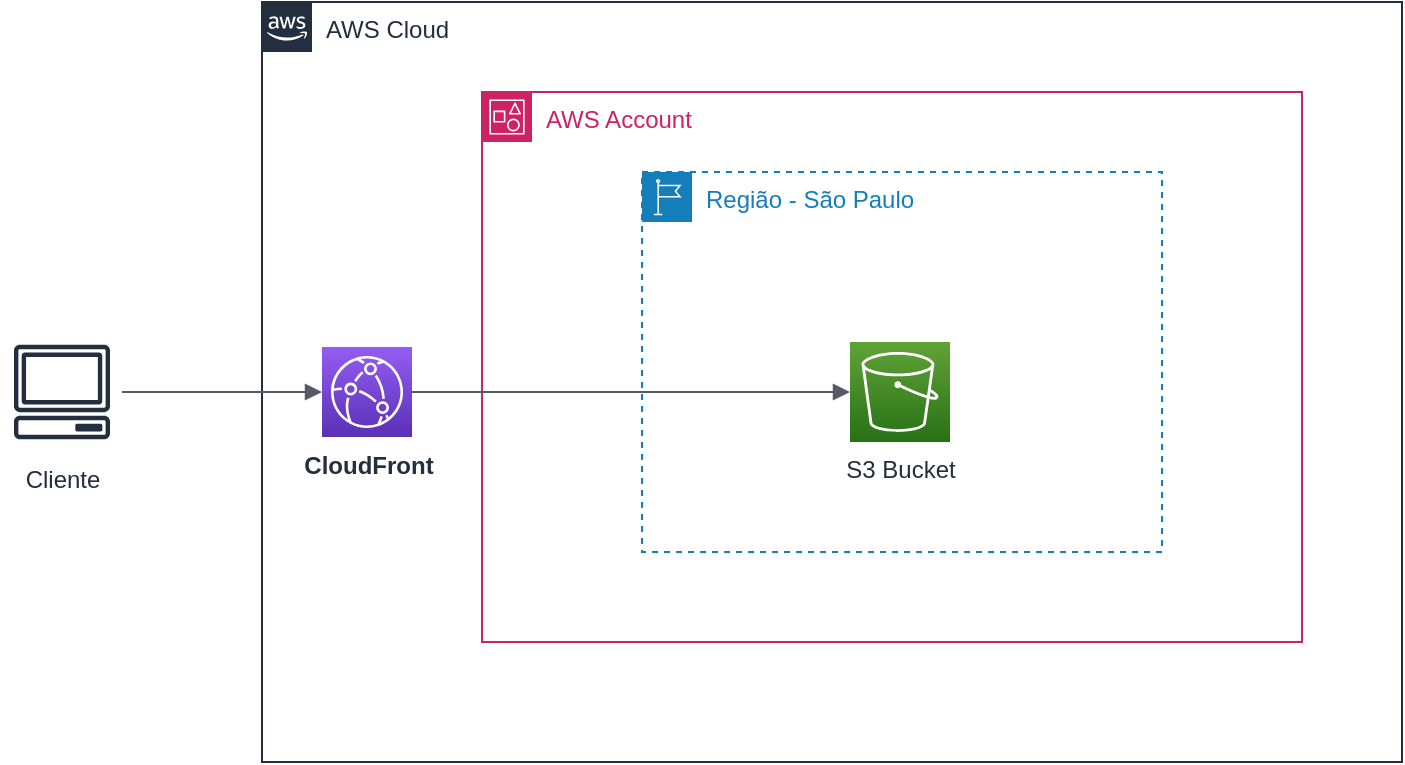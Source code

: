<mxfile version="21.3.4" type="github">
  <diagram name="Página-1" id="4kYJIgVwhtvJx6Es7b7m">
    <mxGraphModel dx="1707" dy="452" grid="1" gridSize="10" guides="1" tooltips="1" connect="1" arrows="1" fold="1" page="1" pageScale="1" pageWidth="827" pageHeight="1169" math="0" shadow="0">
      <root>
        <mxCell id="0" />
        <mxCell id="1" parent="0" />
        <mxCell id="dVdSVSiUS6Um-pE8_g3L-1" value="AWS Cloud" style="points=[[0,0],[0.25,0],[0.5,0],[0.75,0],[1,0],[1,0.25],[1,0.5],[1,0.75],[1,1],[0.75,1],[0.5,1],[0.25,1],[0,1],[0,0.75],[0,0.5],[0,0.25]];outlineConnect=0;gradientColor=none;html=1;whiteSpace=wrap;fontSize=12;fontStyle=0;container=1;pointerEvents=0;collapsible=0;recursiveResize=0;shape=mxgraph.aws4.group;grIcon=mxgraph.aws4.group_aws_cloud_alt;strokeColor=#232F3E;fillColor=none;verticalAlign=top;align=left;spacingLeft=30;fontColor=#232F3E;dashed=0;" parent="1" vertex="1">
          <mxGeometry x="120" y="30" width="570" height="380" as="geometry" />
        </mxCell>
        <mxCell id="30GgnprbSXJ40MF0VfQb-4" value="&lt;b style=&quot;font-size: 12px;&quot;&gt;CloudFront&lt;/b&gt;" style="sketch=0;points=[[0,0,0],[0.25,0,0],[0.5,0,0],[0.75,0,0],[1,0,0],[0,1,0],[0.25,1,0],[0.5,1,0],[0.75,1,0],[1,1,0],[0,0.25,0],[0,0.5,0],[0,0.75,0],[1,0.25,0],[1,0.5,0],[1,0.75,0]];outlineConnect=0;fontColor=#232F3E;gradientColor=#945DF2;gradientDirection=north;fillColor=#5A30B5;strokeColor=#ffffff;dashed=0;verticalLabelPosition=bottom;verticalAlign=top;align=center;html=1;fontSize=12;fontStyle=0;aspect=fixed;shape=mxgraph.aws4.resourceIcon;resIcon=mxgraph.aws4.cloudfront;" parent="dVdSVSiUS6Um-pE8_g3L-1" vertex="1">
          <mxGeometry x="30" y="172.5" width="45" height="45" as="geometry" />
        </mxCell>
        <mxCell id="0uBp9g7zA9uXLm5McUXL-1" value="AWS Account" style="points=[[0,0],[0.25,0],[0.5,0],[0.75,0],[1,0],[1,0.25],[1,0.5],[1,0.75],[1,1],[0.75,1],[0.5,1],[0.25,1],[0,1],[0,0.75],[0,0.5],[0,0.25]];outlineConnect=0;gradientColor=none;html=1;whiteSpace=wrap;fontSize=12;fontStyle=0;container=1;pointerEvents=0;collapsible=0;recursiveResize=0;shape=mxgraph.aws4.group;grIcon=mxgraph.aws4.group_account;strokeColor=#CD2264;fillColor=none;verticalAlign=top;align=left;spacingLeft=30;fontColor=#CD2264;dashed=0;" parent="dVdSVSiUS6Um-pE8_g3L-1" vertex="1">
          <mxGeometry x="110" y="45" width="410" height="275" as="geometry" />
        </mxCell>
        <mxCell id="0uBp9g7zA9uXLm5McUXL-3" value="Região - São Paulo" style="points=[[0,0],[0.25,0],[0.5,0],[0.75,0],[1,0],[1,0.25],[1,0.5],[1,0.75],[1,1],[0.75,1],[0.5,1],[0.25,1],[0,1],[0,0.75],[0,0.5],[0,0.25]];outlineConnect=0;gradientColor=none;html=1;whiteSpace=wrap;fontSize=12;fontStyle=0;container=1;pointerEvents=0;collapsible=0;recursiveResize=0;shape=mxgraph.aws4.group;grIcon=mxgraph.aws4.group_region;strokeColor=#147EBA;fillColor=none;verticalAlign=top;align=left;spacingLeft=30;fontColor=#147EBA;dashed=1;" parent="0uBp9g7zA9uXLm5McUXL-1" vertex="1">
          <mxGeometry x="80" y="40" width="260" height="190" as="geometry" />
        </mxCell>
        <mxCell id="EvQTGPPMr4rSHcrHuGFf-1" value="S3 Bucket" style="sketch=0;points=[[0,0,0],[0.25,0,0],[0.5,0,0],[0.75,0,0],[1,0,0],[0,1,0],[0.25,1,0],[0.5,1,0],[0.75,1,0],[1,1,0],[0,0.25,0],[0,0.5,0],[0,0.75,0],[1,0.25,0],[1,0.5,0],[1,0.75,0]];outlineConnect=0;fontColor=#232F3E;gradientColor=#60A337;gradientDirection=north;fillColor=#277116;strokeColor=#ffffff;dashed=0;verticalLabelPosition=bottom;verticalAlign=top;align=center;html=1;fontSize=12;fontStyle=0;aspect=fixed;shape=mxgraph.aws4.resourceIcon;resIcon=mxgraph.aws4.s3;" vertex="1" parent="0uBp9g7zA9uXLm5McUXL-3">
          <mxGeometry x="104" y="85" width="50" height="50" as="geometry" />
        </mxCell>
        <mxCell id="30GgnprbSXJ40MF0VfQb-5" value="" style="edgeStyle=orthogonalEdgeStyle;html=1;endArrow=block;elbow=vertical;startArrow=none;endFill=1;strokeColor=#545B64;rounded=0;entryX=0;entryY=0.5;entryDx=0;entryDy=0;entryPerimeter=0;" parent="dVdSVSiUS6Um-pE8_g3L-1" source="30GgnprbSXJ40MF0VfQb-4" target="EvQTGPPMr4rSHcrHuGFf-1" edge="1">
          <mxGeometry width="100" relative="1" as="geometry">
            <mxPoint x="373" y="260" as="sourcePoint" />
            <mxPoint x="310" y="195" as="targetPoint" />
          </mxGeometry>
        </mxCell>
        <mxCell id="30GgnprbSXJ40MF0VfQb-2" value="" style="edgeStyle=orthogonalEdgeStyle;html=1;endArrow=block;elbow=vertical;startArrow=none;endFill=1;strokeColor=#545B64;rounded=0;" parent="1" source="0uBp9g7zA9uXLm5McUXL-2" target="30GgnprbSXJ40MF0VfQb-4" edge="1">
          <mxGeometry width="100" relative="1" as="geometry">
            <mxPoint x="107" y="240" as="sourcePoint" />
            <mxPoint x="207" y="220" as="targetPoint" />
            <Array as="points" />
          </mxGeometry>
        </mxCell>
        <mxCell id="0uBp9g7zA9uXLm5McUXL-2" value="Cliente" style="sketch=0;outlineConnect=0;fontColor=#232F3E;gradientColor=none;strokeColor=#232F3E;fillColor=#ffffff;dashed=0;verticalLabelPosition=bottom;verticalAlign=top;align=center;html=1;fontSize=12;fontStyle=0;aspect=fixed;shape=mxgraph.aws4.resourceIcon;resIcon=mxgraph.aws4.client;" parent="1" vertex="1">
          <mxGeometry x="-10" y="195" width="60" height="60" as="geometry" />
        </mxCell>
      </root>
    </mxGraphModel>
  </diagram>
</mxfile>
